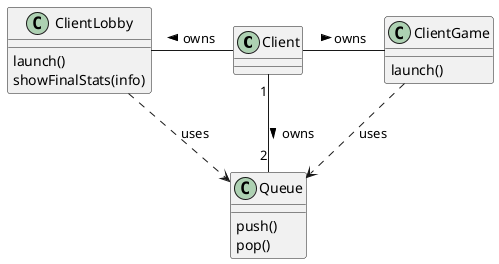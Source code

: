 @startuml
'https://plantuml.com/class-diagram

class Client {

}

class Queue {
    push()
    pop()
}

class ClientGame {
    launch()
}

class ClientLobby {
    launch()
    showFinalStats(info)
}

Client "1" -- "2" Queue : > owns
Client - ClientGame : > owns
ClientLobby - Client : < owns
ClientLobby ..> Queue : uses
ClientGame ..> Queue : uses

@enduml